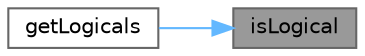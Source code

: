 digraph "isLogical"
{
 // LATEX_PDF_SIZE
  bgcolor="transparent";
  edge [fontname=Helvetica,fontsize=10,labelfontname=Helvetica,labelfontsize=10];
  node [fontname=Helvetica,fontsize=10,shape=box,height=0.2,width=0.4];
  rankdir="RL";
  Node1 [id="Node000001",label="isLogical",height=0.2,width=0.4,color="gray40", fillcolor="grey60", style="filled", fontcolor="black",tooltip="Determine whether array is of type mxLogical."];
  Node1 -> Node2 [id="edge1_Node000001_Node000002",dir="back",color="steelblue1",style="solid",tooltip=" "];
  Node2 [id="Node000002",label="getLogicals",height=0.2,width=0.4,color="grey40", fillcolor="white", style="filled",URL="$classmexplus_1_1_mx_array.html#a70ab17accdf27fb77506982a0c6c265e",tooltip=" "];
}
